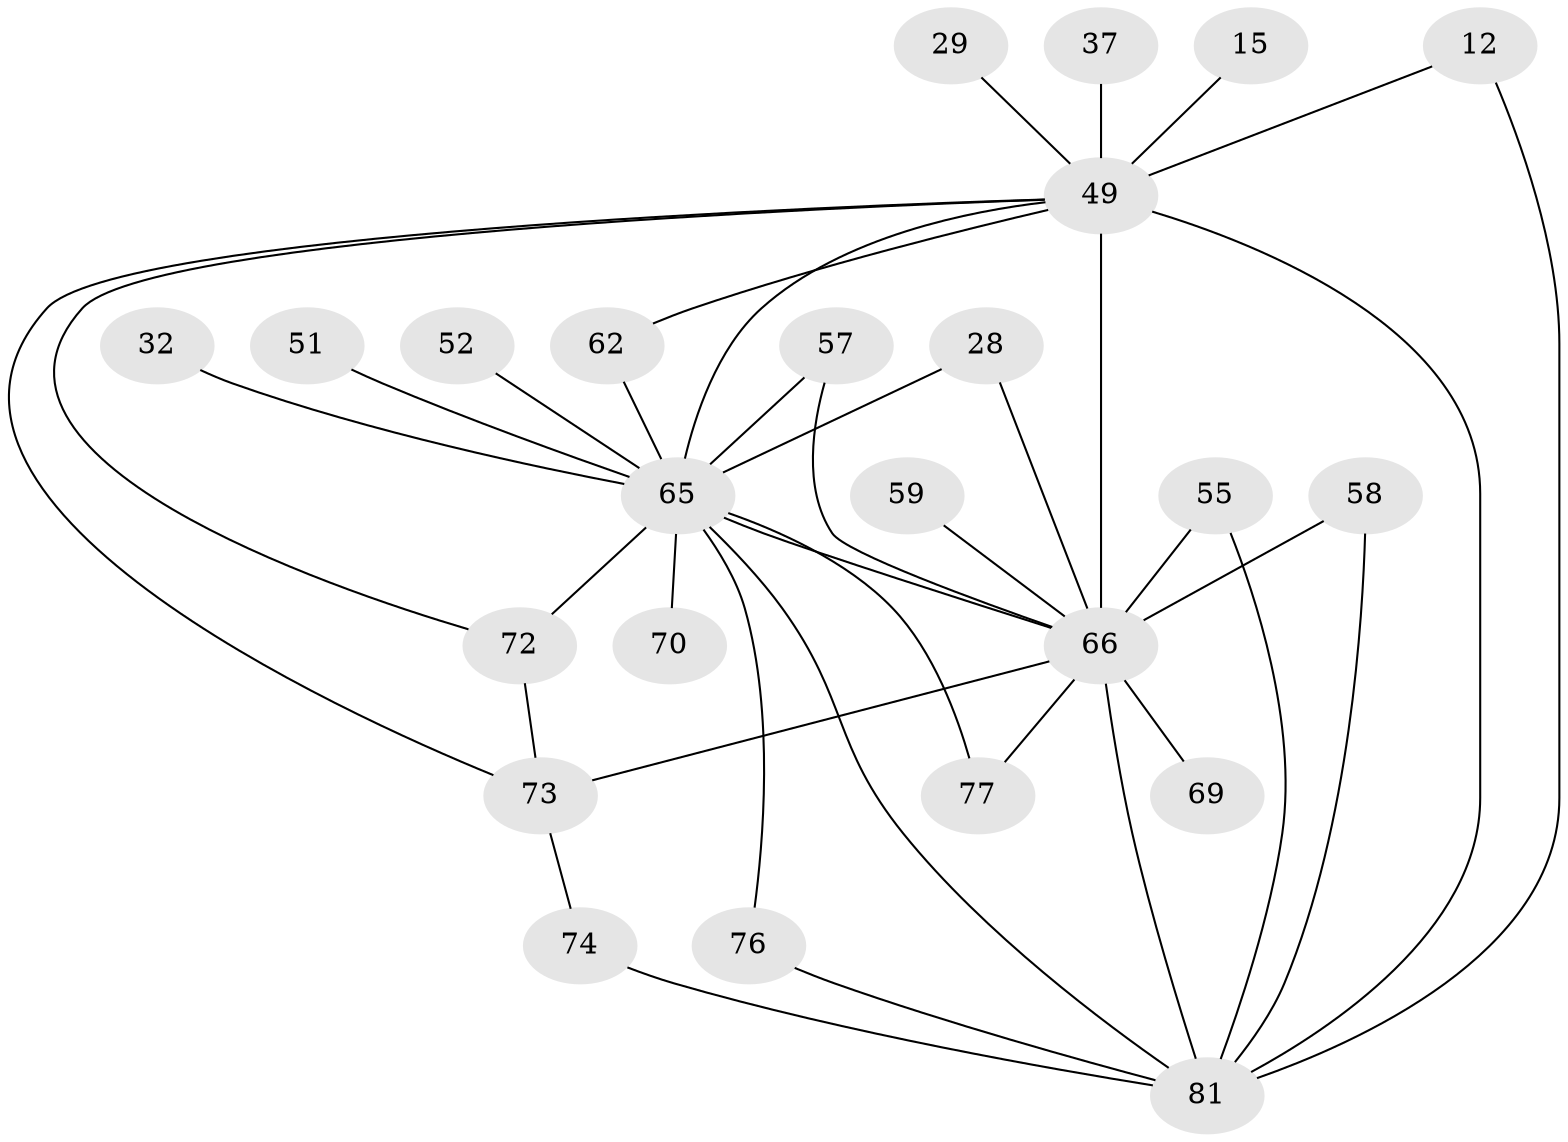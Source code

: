 // original degree distribution, {24: 0.012345679012345678, 23: 0.012345679012345678, 20: 0.037037037037037035, 15: 0.024691358024691357, 18: 0.012345679012345678, 17: 0.024691358024691357, 3: 0.18518518518518517, 2: 0.5432098765432098, 4: 0.1111111111111111, 6: 0.012345679012345678, 5: 0.024691358024691357}
// Generated by graph-tools (version 1.1) at 2025/46/03/04/25 21:46:45]
// undirected, 24 vertices, 38 edges
graph export_dot {
graph [start="1"]
  node [color=gray90,style=filled];
  12;
  15;
  28;
  29;
  32;
  37;
  49 [super="+46+11+9"];
  51;
  52;
  55;
  57;
  58;
  59;
  62;
  65 [super="+64+39"];
  66 [super="+10+18+36+38+53+45"];
  69;
  70;
  72 [super="+63+67+61+30+43+48+60"];
  73 [super="+47+56+40+33+54"];
  74;
  76;
  77;
  81 [super="+20+21+42+44+79+80"];
  12 -- 49;
  12 -- 81;
  15 -- 49 [weight=2];
  28 -- 66;
  28 -- 65;
  29 -- 49 [weight=2];
  32 -- 65 [weight=2];
  37 -- 49 [weight=2];
  49 -- 66 [weight=16];
  49 -- 72 [weight=5];
  49 -- 73 [weight=5];
  49 -- 81 [weight=17];
  49 -- 62;
  49 -- 65 [weight=11];
  51 -- 65;
  52 -- 65 [weight=2];
  55 -- 66;
  55 -- 81;
  57 -- 66;
  57 -- 65;
  58 -- 66;
  58 -- 81;
  59 -- 66;
  62 -- 65;
  65 -- 72 [weight=6];
  65 -- 66 [weight=4];
  65 -- 70;
  65 -- 76;
  65 -- 77;
  65 -- 81 [weight=13];
  66 -- 69;
  66 -- 77;
  66 -- 73 [weight=5];
  66 -- 81 [weight=5];
  72 -- 73;
  73 -- 74;
  74 -- 81;
  76 -- 81;
}
